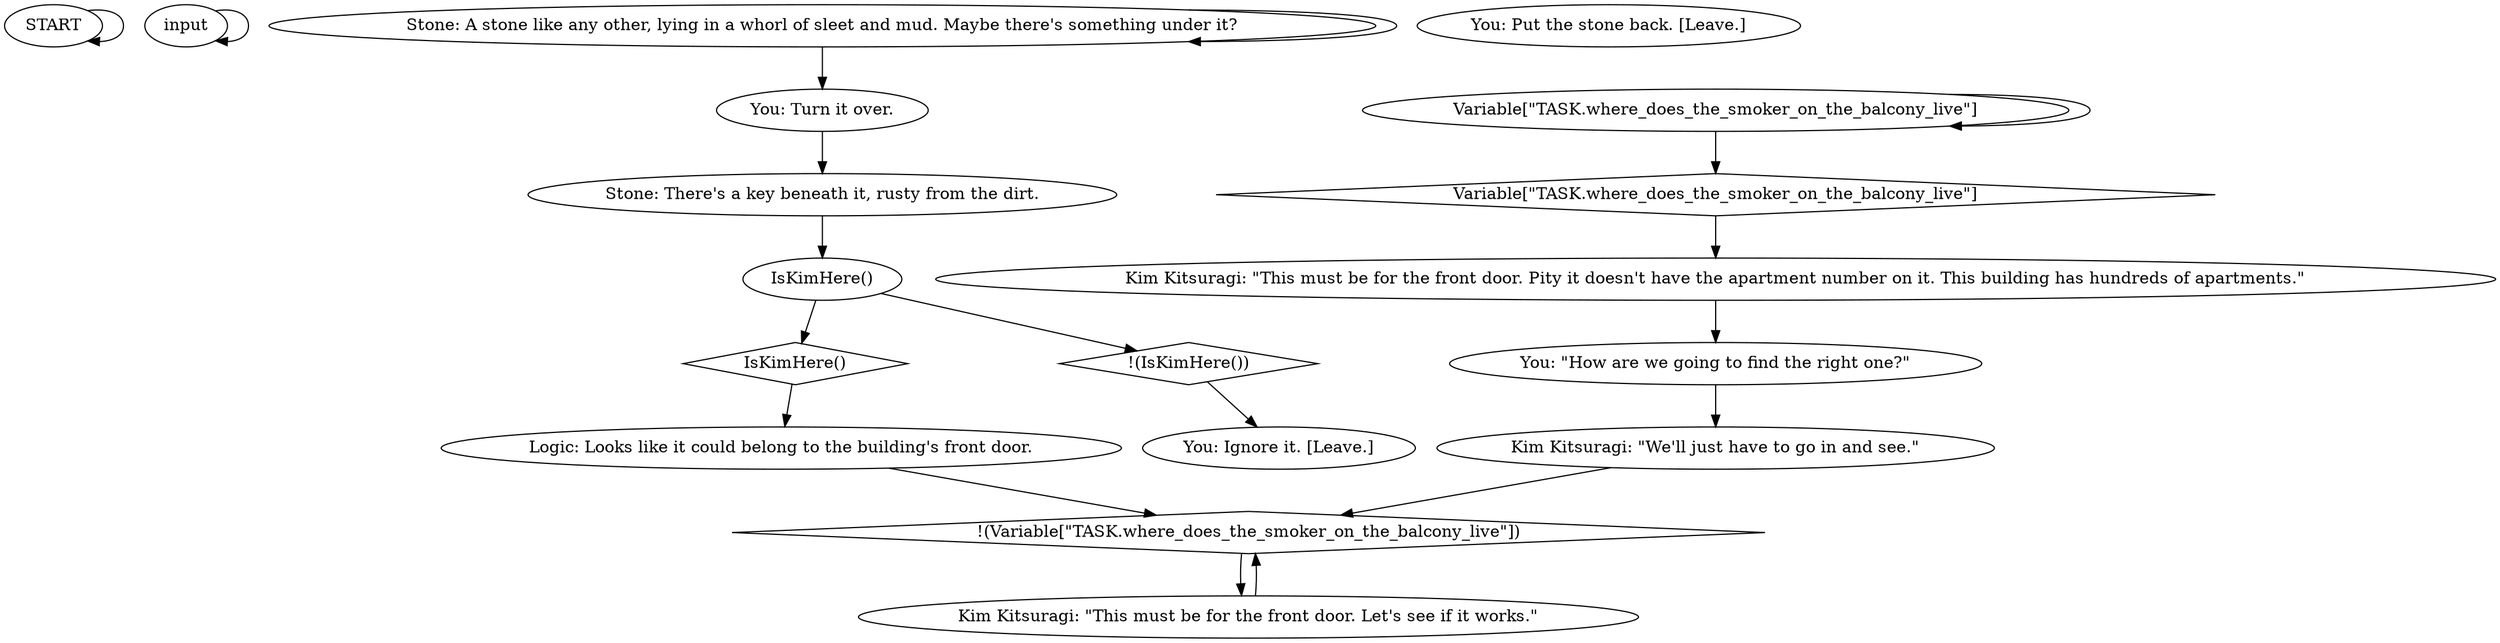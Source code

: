 # BACKYARD / STONE PERC
# First follow-up convo with Kim where you discover keys under the stone. Difficult perception finds the stone.
# ==================================================
digraph G {
	  0 [label="START"];
	  1 [label="input"];
	  2 [label="Stone: A stone like any other, lying in a whorl of sleet and mud. Maybe there's something under it?"];
	  3 [label="You: Ignore it. [Leave.]"];
	  4 [label="Logic: Looks like it could belong to the building's front door."];
	  5 [label="Variable[\"TASK.where_does_the_smoker_on_the_balcony_live\"]"];
	  6 [label="Variable[\"TASK.where_does_the_smoker_on_the_balcony_live\"]", shape=diamond];
	  7 [label="!(Variable[\"TASK.where_does_the_smoker_on_the_balcony_live\"])", shape=diamond];
	  8 [label="You: Put the stone back. [Leave.]"];
	  9 [label="Kim Kitsuragi: \"This must be for the front door. Pity it doesn't have the apartment number on it. This building has hundreds of apartments.\""];
	  10 [label="IsKimHere()"];
	  11 [label="IsKimHere()", shape=diamond];
	  12 [label="!(IsKimHere())", shape=diamond];
	  13 [label="You: Turn it over."];
	  14 [label="You: \"How are we going to find the right one?\""];
	  15 [label="Kim Kitsuragi: \"This must be for the front door. Let's see if it works.\""];
	  16 [label="Kim Kitsuragi: \"We'll just have to go in and see.\""];
	  17 [label="Stone: There's a key beneath it, rusty from the dirt."];
	  0 -> 0
	  1 -> 1
	  2 -> 2
	  2 -> 13
	  4 -> 7
	  5 -> 5
	  5 -> 6
	  6 -> 9
	  7 -> 15
	  9 -> 14
	  10 -> 11
	  10 -> 12
	  11 -> 4
	  12 -> 3
	  13 -> 17
	  14 -> 16
	  15 -> 7
	  16 -> 7
	  17 -> 10
}

